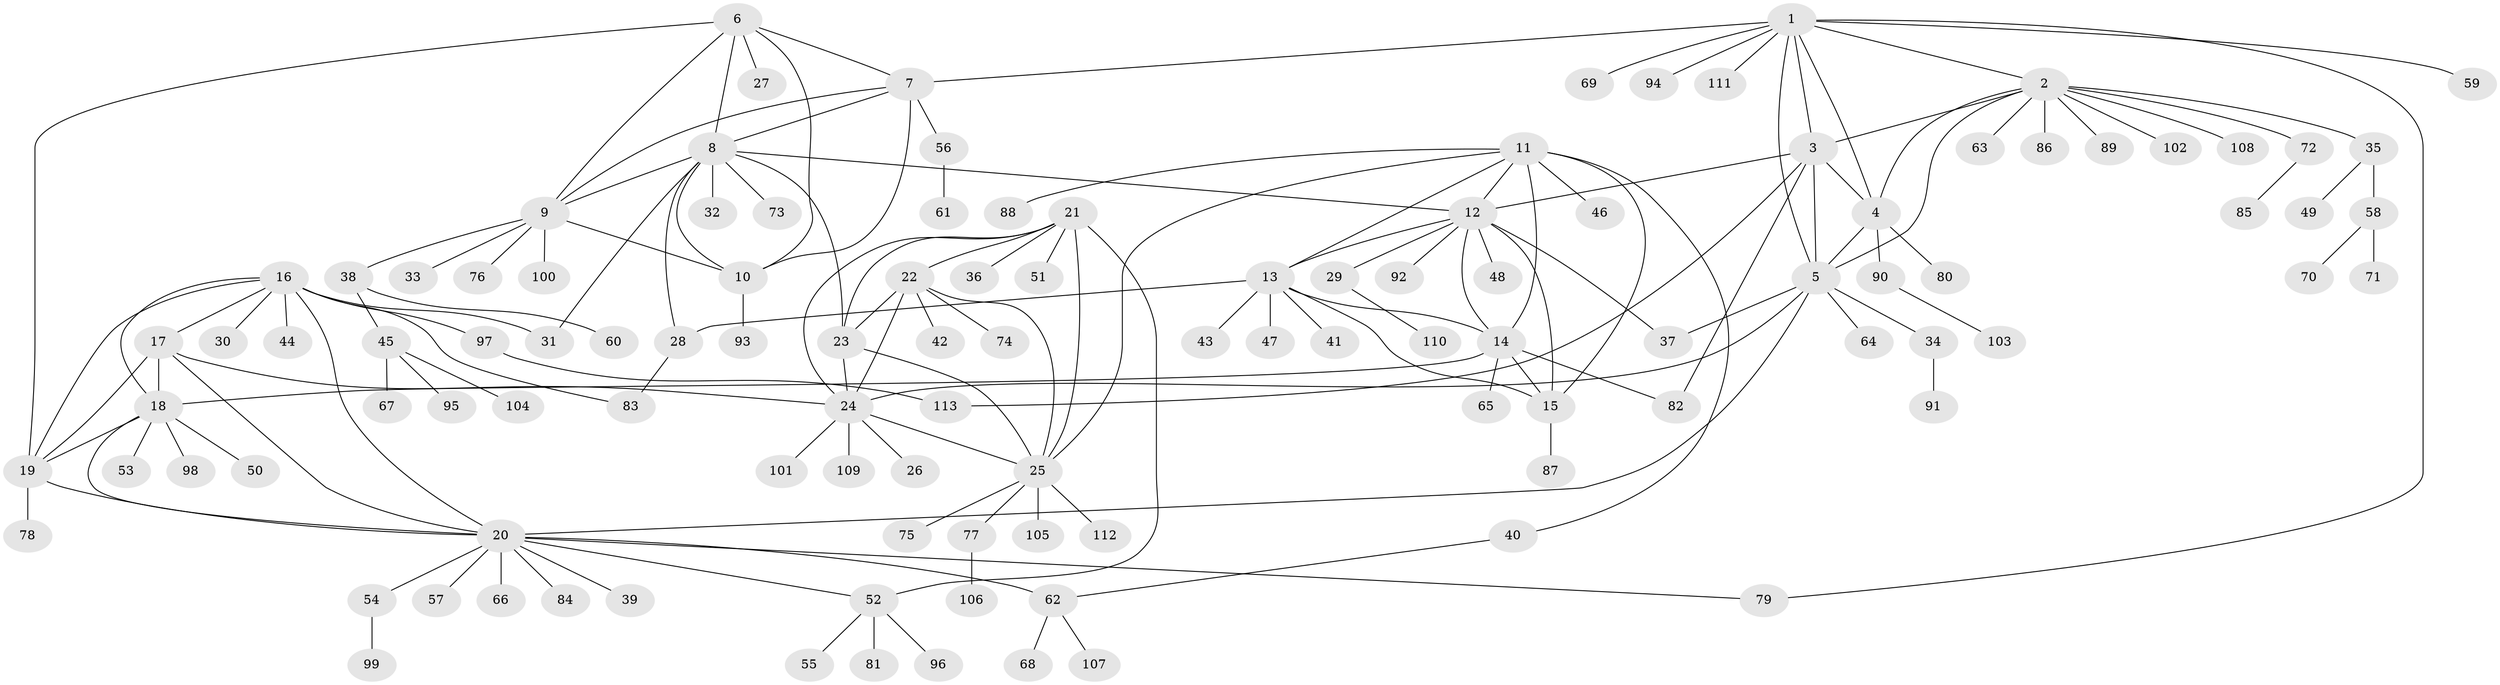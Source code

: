 // Generated by graph-tools (version 1.1) at 2025/02/03/09/25 03:02:42]
// undirected, 113 vertices, 157 edges
graph export_dot {
graph [start="1"]
  node [color=gray90,style=filled];
  1;
  2;
  3;
  4;
  5;
  6;
  7;
  8;
  9;
  10;
  11;
  12;
  13;
  14;
  15;
  16;
  17;
  18;
  19;
  20;
  21;
  22;
  23;
  24;
  25;
  26;
  27;
  28;
  29;
  30;
  31;
  32;
  33;
  34;
  35;
  36;
  37;
  38;
  39;
  40;
  41;
  42;
  43;
  44;
  45;
  46;
  47;
  48;
  49;
  50;
  51;
  52;
  53;
  54;
  55;
  56;
  57;
  58;
  59;
  60;
  61;
  62;
  63;
  64;
  65;
  66;
  67;
  68;
  69;
  70;
  71;
  72;
  73;
  74;
  75;
  76;
  77;
  78;
  79;
  80;
  81;
  82;
  83;
  84;
  85;
  86;
  87;
  88;
  89;
  90;
  91;
  92;
  93;
  94;
  95;
  96;
  97;
  98;
  99;
  100;
  101;
  102;
  103;
  104;
  105;
  106;
  107;
  108;
  109;
  110;
  111;
  112;
  113;
  1 -- 2;
  1 -- 3;
  1 -- 4;
  1 -- 5;
  1 -- 7;
  1 -- 59;
  1 -- 69;
  1 -- 79;
  1 -- 94;
  1 -- 111;
  2 -- 3;
  2 -- 4;
  2 -- 5;
  2 -- 35;
  2 -- 63;
  2 -- 72;
  2 -- 86;
  2 -- 89;
  2 -- 102;
  2 -- 108;
  3 -- 4;
  3 -- 5;
  3 -- 12;
  3 -- 82;
  3 -- 113;
  4 -- 5;
  4 -- 80;
  4 -- 90;
  5 -- 20;
  5 -- 24;
  5 -- 34;
  5 -- 37;
  5 -- 64;
  6 -- 7;
  6 -- 8;
  6 -- 9;
  6 -- 10;
  6 -- 19;
  6 -- 27;
  7 -- 8;
  7 -- 9;
  7 -- 10;
  7 -- 56;
  8 -- 9;
  8 -- 10;
  8 -- 12;
  8 -- 23;
  8 -- 28;
  8 -- 31;
  8 -- 32;
  8 -- 73;
  9 -- 10;
  9 -- 33;
  9 -- 38;
  9 -- 76;
  9 -- 100;
  10 -- 93;
  11 -- 12;
  11 -- 13;
  11 -- 14;
  11 -- 15;
  11 -- 25;
  11 -- 40;
  11 -- 46;
  11 -- 88;
  12 -- 13;
  12 -- 14;
  12 -- 15;
  12 -- 29;
  12 -- 37;
  12 -- 48;
  12 -- 92;
  13 -- 14;
  13 -- 15;
  13 -- 28;
  13 -- 41;
  13 -- 43;
  13 -- 47;
  14 -- 15;
  14 -- 18;
  14 -- 65;
  14 -- 82;
  15 -- 87;
  16 -- 17;
  16 -- 18;
  16 -- 19;
  16 -- 20;
  16 -- 30;
  16 -- 31;
  16 -- 44;
  16 -- 83;
  16 -- 97;
  17 -- 18;
  17 -- 19;
  17 -- 20;
  17 -- 24;
  18 -- 19;
  18 -- 20;
  18 -- 50;
  18 -- 53;
  18 -- 98;
  19 -- 20;
  19 -- 78;
  20 -- 39;
  20 -- 52;
  20 -- 54;
  20 -- 57;
  20 -- 62;
  20 -- 66;
  20 -- 79;
  20 -- 84;
  21 -- 22;
  21 -- 23;
  21 -- 24;
  21 -- 25;
  21 -- 36;
  21 -- 51;
  21 -- 52;
  22 -- 23;
  22 -- 24;
  22 -- 25;
  22 -- 42;
  22 -- 74;
  23 -- 24;
  23 -- 25;
  24 -- 25;
  24 -- 26;
  24 -- 101;
  24 -- 109;
  25 -- 75;
  25 -- 77;
  25 -- 105;
  25 -- 112;
  28 -- 83;
  29 -- 110;
  34 -- 91;
  35 -- 49;
  35 -- 58;
  38 -- 45;
  38 -- 60;
  40 -- 62;
  45 -- 67;
  45 -- 95;
  45 -- 104;
  52 -- 55;
  52 -- 81;
  52 -- 96;
  54 -- 99;
  56 -- 61;
  58 -- 70;
  58 -- 71;
  62 -- 68;
  62 -- 107;
  72 -- 85;
  77 -- 106;
  90 -- 103;
  97 -- 113;
}
